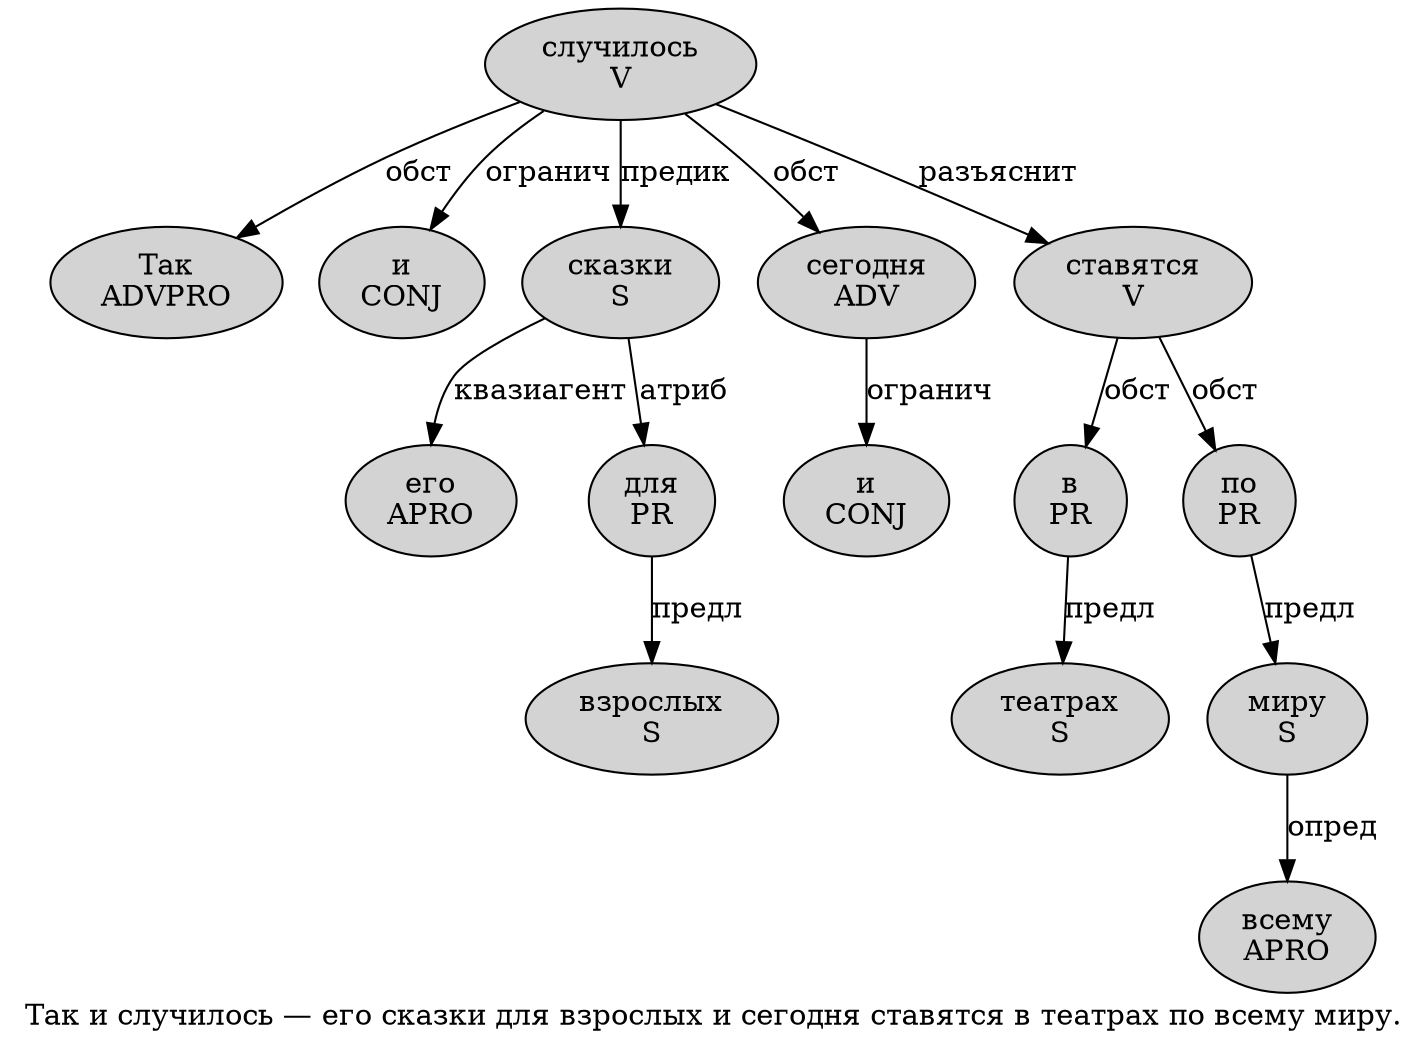 digraph SENTENCE_770 {
	graph [label="Так и случилось — его сказки для взрослых и сегодня ставятся в театрах по всему миру."]
	node [style=filled]
		0 [label="Так
ADVPRO" color="" fillcolor=lightgray penwidth=1 shape=ellipse]
		1 [label="и
CONJ" color="" fillcolor=lightgray penwidth=1 shape=ellipse]
		2 [label="случилось
V" color="" fillcolor=lightgray penwidth=1 shape=ellipse]
		4 [label="его
APRO" color="" fillcolor=lightgray penwidth=1 shape=ellipse]
		5 [label="сказки
S" color="" fillcolor=lightgray penwidth=1 shape=ellipse]
		6 [label="для
PR" color="" fillcolor=lightgray penwidth=1 shape=ellipse]
		7 [label="взрослых
S" color="" fillcolor=lightgray penwidth=1 shape=ellipse]
		8 [label="и
CONJ" color="" fillcolor=lightgray penwidth=1 shape=ellipse]
		9 [label="сегодня
ADV" color="" fillcolor=lightgray penwidth=1 shape=ellipse]
		10 [label="ставятся
V" color="" fillcolor=lightgray penwidth=1 shape=ellipse]
		11 [label="в
PR" color="" fillcolor=lightgray penwidth=1 shape=ellipse]
		12 [label="театрах
S" color="" fillcolor=lightgray penwidth=1 shape=ellipse]
		13 [label="по
PR" color="" fillcolor=lightgray penwidth=1 shape=ellipse]
		14 [label="всему
APRO" color="" fillcolor=lightgray penwidth=1 shape=ellipse]
		15 [label="миру
S" color="" fillcolor=lightgray penwidth=1 shape=ellipse]
			5 -> 4 [label="квазиагент"]
			5 -> 6 [label="атриб"]
			2 -> 0 [label="обст"]
			2 -> 1 [label="огранич"]
			2 -> 5 [label="предик"]
			2 -> 9 [label="обст"]
			2 -> 10 [label="разъяснит"]
			6 -> 7 [label="предл"]
			11 -> 12 [label="предл"]
			15 -> 14 [label="опред"]
			9 -> 8 [label="огранич"]
			13 -> 15 [label="предл"]
			10 -> 11 [label="обст"]
			10 -> 13 [label="обст"]
}